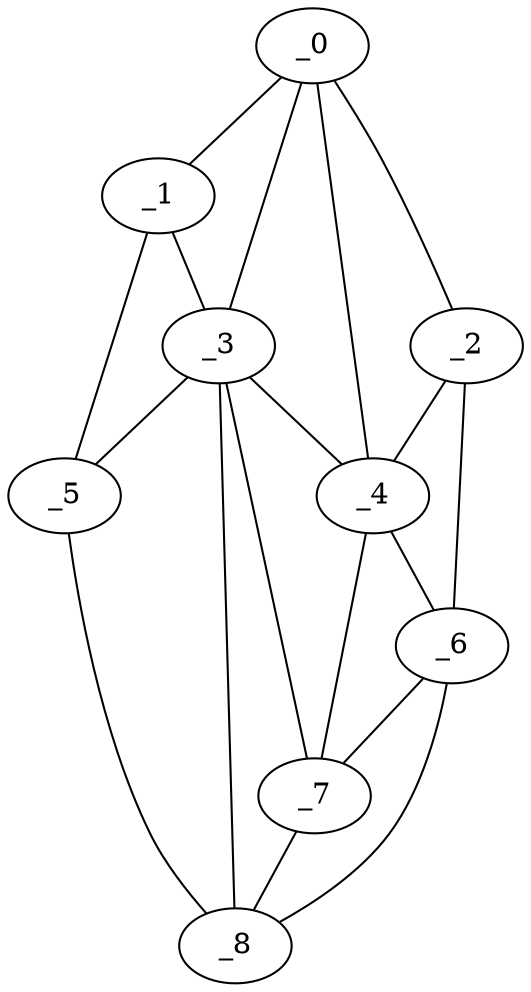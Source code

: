 graph "obj51__60.gxl" {
	_0	 [x=16,
		y=51];
	_1	 [x=46,
		y=9];
	_0 -- _1	 [valence=1];
	_2	 [x=73,
		y=124];
	_0 -- _2	 [valence=1];
	_3	 [x=78,
		y=38];
	_0 -- _3	 [valence=2];
	_4	 [x=78,
		y=84];
	_0 -- _4	 [valence=1];
	_1 -- _3	 [valence=2];
	_5	 [x=81,
		y=3];
	_1 -- _5	 [valence=1];
	_2 -- _4	 [valence=2];
	_6	 [x=108,
		y=118];
	_2 -- _6	 [valence=1];
	_3 -- _4	 [valence=2];
	_3 -- _5	 [valence=2];
	_7	 [x=109,
		y=82];
	_3 -- _7	 [valence=1];
	_8	 [x=114,
		y=77];
	_3 -- _8	 [valence=1];
	_4 -- _6	 [valence=2];
	_4 -- _7	 [valence=2];
	_5 -- _8	 [valence=1];
	_6 -- _7	 [valence=1];
	_6 -- _8	 [valence=1];
	_7 -- _8	 [valence=2];
}
